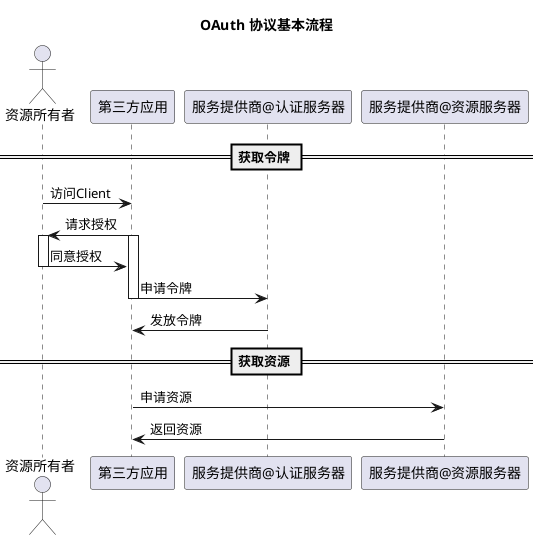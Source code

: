 @startuml

title OAuth 协议基本流程

actor 资源所有者

== 获取令牌 ==
资源所有者 -> 第三方应用: 访问Client
第三方应用 -> 资源所有者: 请求授权
activate 第三方应用
activate 资源所有者
资源所有者 -> 第三方应用: 同意授权
deactivate 资源所有者
第三方应用 -> 服务提供商@认证服务器: 申请令牌
deactivate 第三方应用
服务提供商@认证服务器 -> 第三方应用: 发放令牌

== 获取资源 ==
第三方应用 -> 服务提供商@资源服务器: 申请资源
服务提供商@资源服务器 -> 第三方应用: 返回资源

@enduml